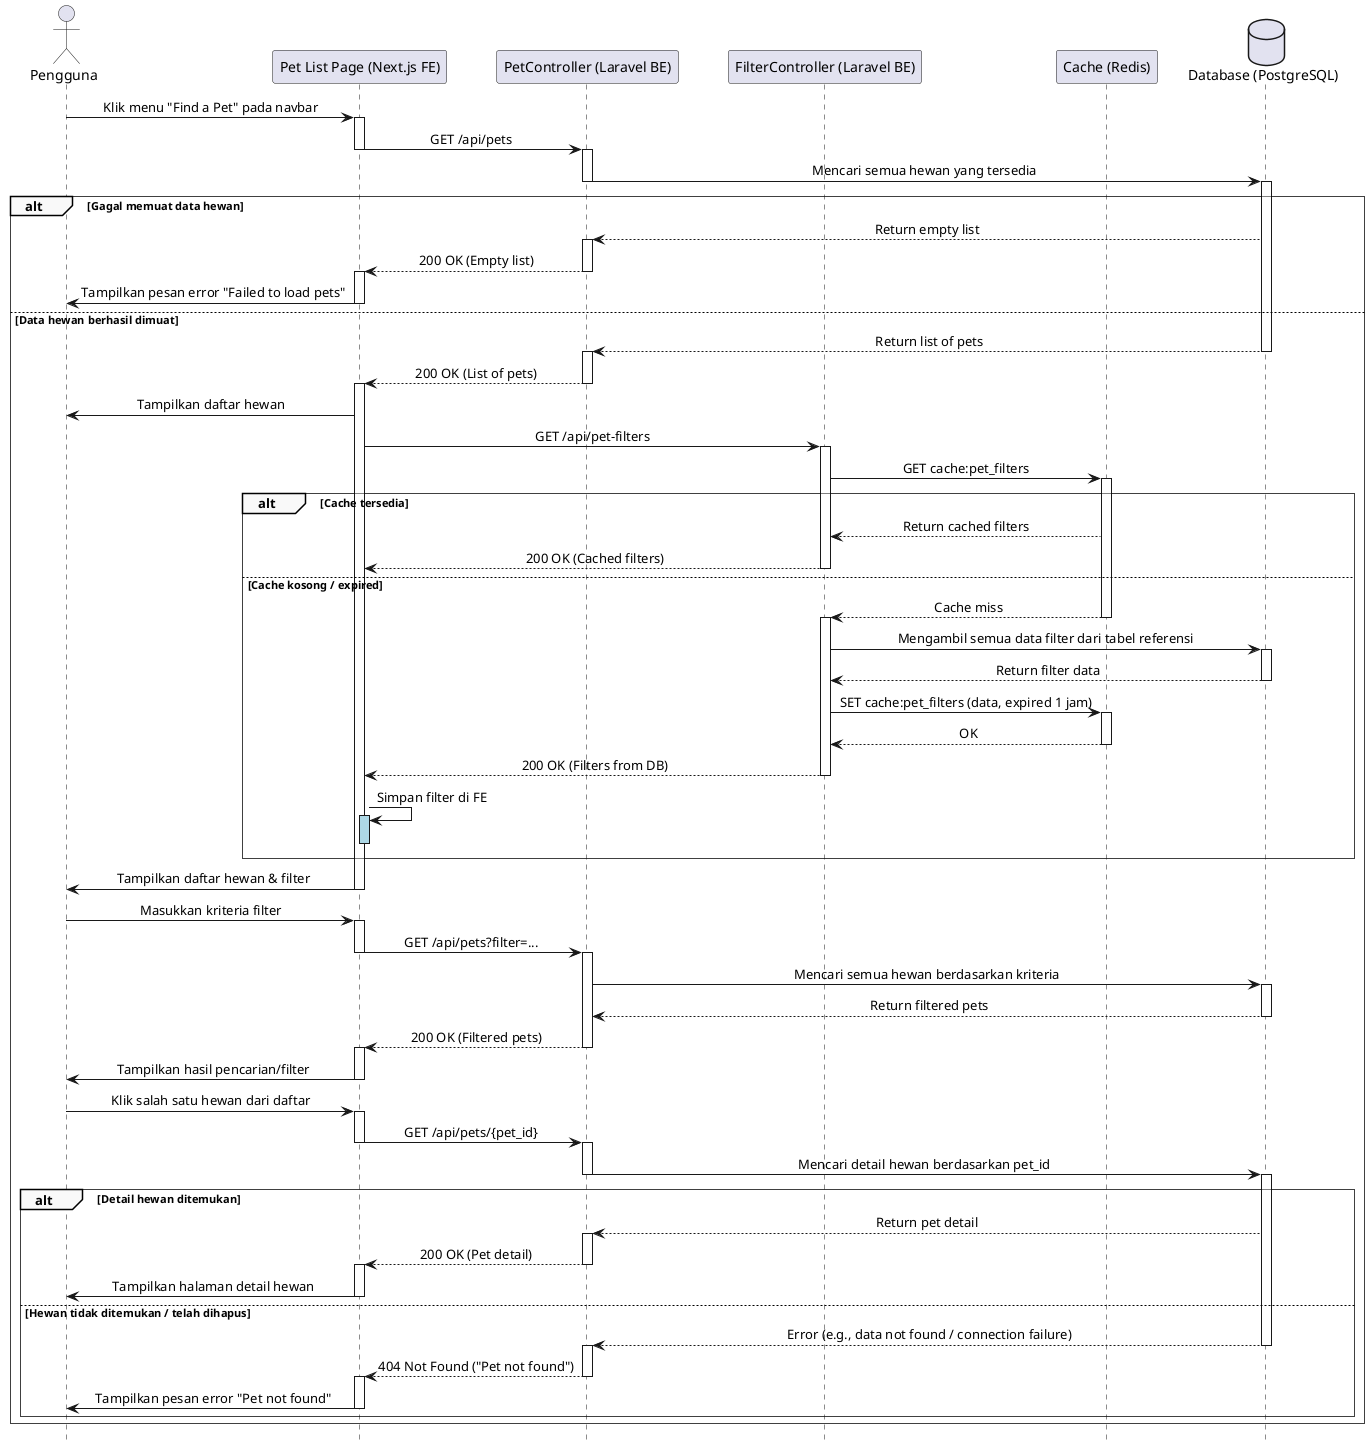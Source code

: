 @startuml
' === Styling ===
skinparam sequence {
    LifelineFooterStrategy none
    MessageAlign center
    ArrowThickness 1
    ParticipantPadding 20
    GroupBorderThickness 0.5
    GroupBackgroundColor #F9F9F9
}
hide footbox

' === Participants ===
actor Pengguna
participant "Pet List Page (Next.js FE)" as FE
participant "PetController (Laravel BE)" as BE_Pet
participant "FilterController (Laravel BE)" as BE_Filter
participant "Cache (Redis)" as Redis
database "Database (PostgreSQL)" as DB

' === Normal Flow: Melihat Daftar Hewan ===
Pengguna -> FE: Klik menu "Find a Pet" pada navbar
activate FE

' --- Paralel Request ---
    FE -> BE_Pet: GET /api/pets
    deactivate FE
    activate BE_Pet
    BE_Pet -> DB: Mencari semua hewan yang tersedia
    deactivate BE_Pet
    activate DB

    alt Gagal memuat data hewan
    DB --> BE_Pet: Return empty list
    activate BE_Pet

        BE_Pet --> FE: 200 OK (Empty list)
        deactivate BE_Pet
        activate FE
        FE -> Pengguna: Tampilkan pesan error "Failed to load pets"
        deactivate FE
    else Data hewan berhasil dimuat
        DB --> BE_Pet: Return list of pets
        deactivate DB
        activate BE_Pet
        BE_Pet --> FE: 200 OK (List of pets)
        deactivate BE_Pet
        activate FE
        FE -> Pengguna: Tampilkan daftar hewan

    FE -> BE_Filter: GET /api/pet-filters
    activate BE_Filter
    BE_Filter -> Redis: GET cache:pet_filters
    activate Redis

    alt Cache tersedia
        Redis --> BE_Filter: Return cached filters
        BE_Filter --> FE: 200 OK (Cached filters)
        deactivate BE_Filter
    else Cache kosong / expired
        Redis --> BE_Filter: Cache miss
        deactivate Redis
        activate BE_Filter
        BE_Filter -> DB: Mengambil semua data filter dari tabel referensi
        activate DB
        DB --> BE_Filter: Return filter data
        deactivate DB
        BE_Filter -> Redis: SET cache:pet_filters (data, expired 1 jam)
        activate Redis
        Redis --> BE_Filter: OK
        deactivate Redis
        BE_Filter --> FE: 200 OK (Filters from DB)
        deactivate BE_Filter
    FE -> FE:Simpan filter di FE
    activate FE #LightBlue
    deactivate FE #LightBlue
end

activate FE
FE -> Pengguna: Tampilkan daftar hewan & filter
deactivate FE


' === Flow: Menggunakan Filter atau Pencarian ===
Pengguna -> FE: Masukkan kriteria filter
activate FE
FE -> BE_Pet: GET /api/pets?filter=...
deactivate FE
activate BE_Pet
BE_Pet -> DB: Mencari semua hewan berdasarkan kriteria
activate DB
DB --> BE_Pet: Return filtered pets
deactivate DB
BE_Pet --> FE: 200 OK (Filtered pets)
deactivate BE_Pet
activate FE
FE -> Pengguna: Tampilkan hasil pencarian/filter
deactivate FE


' === Flow: Melihat Detail Hewan ===
Pengguna -> FE: Klik salah satu hewan dari daftar
activate FE
FE -> BE_Pet: GET /api/pets/{pet_id}
deactivate FE
activate BE_Pet
BE_Pet -> DB: Mencari detail hewan berdasarkan pet_id
deactivate BE_Pet
activate DB

alt Detail hewan ditemukan
    DB --> BE_Pet: Return pet detail
    activate BE_Pet
    BE_Pet --> FE: 200 OK (Pet detail)
    deactivate BE_Pet
    activate FE
    FE -> Pengguna: Tampilkan halaman detail hewan
    deactivate FE
else Hewan tidak ditemukan / telah dihapus
    DB --> BE_Pet: Error (e.g., data not found / connection failure)
    deactivate DB
    activate BE_Pet
    BE_Pet --> FE: 404 Not Found ("Pet not found")
    deactivate BE_Pet
    activate FE
    FE -> Pengguna: Tampilkan pesan error "Pet not found"
    deactivate FE
end
    end

@enduml
